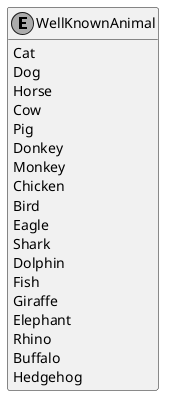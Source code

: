 ﻿@startuml
skinparam monochrome true
hide empty members

enum WellKnownAnimal {
    Cat
    Dog
    Horse
    Cow
    Pig
    Donkey
    Monkey
    Chicken
    Bird
    Eagle
    Shark
    Dolphin
    Fish
    Giraffe
    Elephant
    Rhino
    Buffalo
    Hedgehog
}

@enduml
